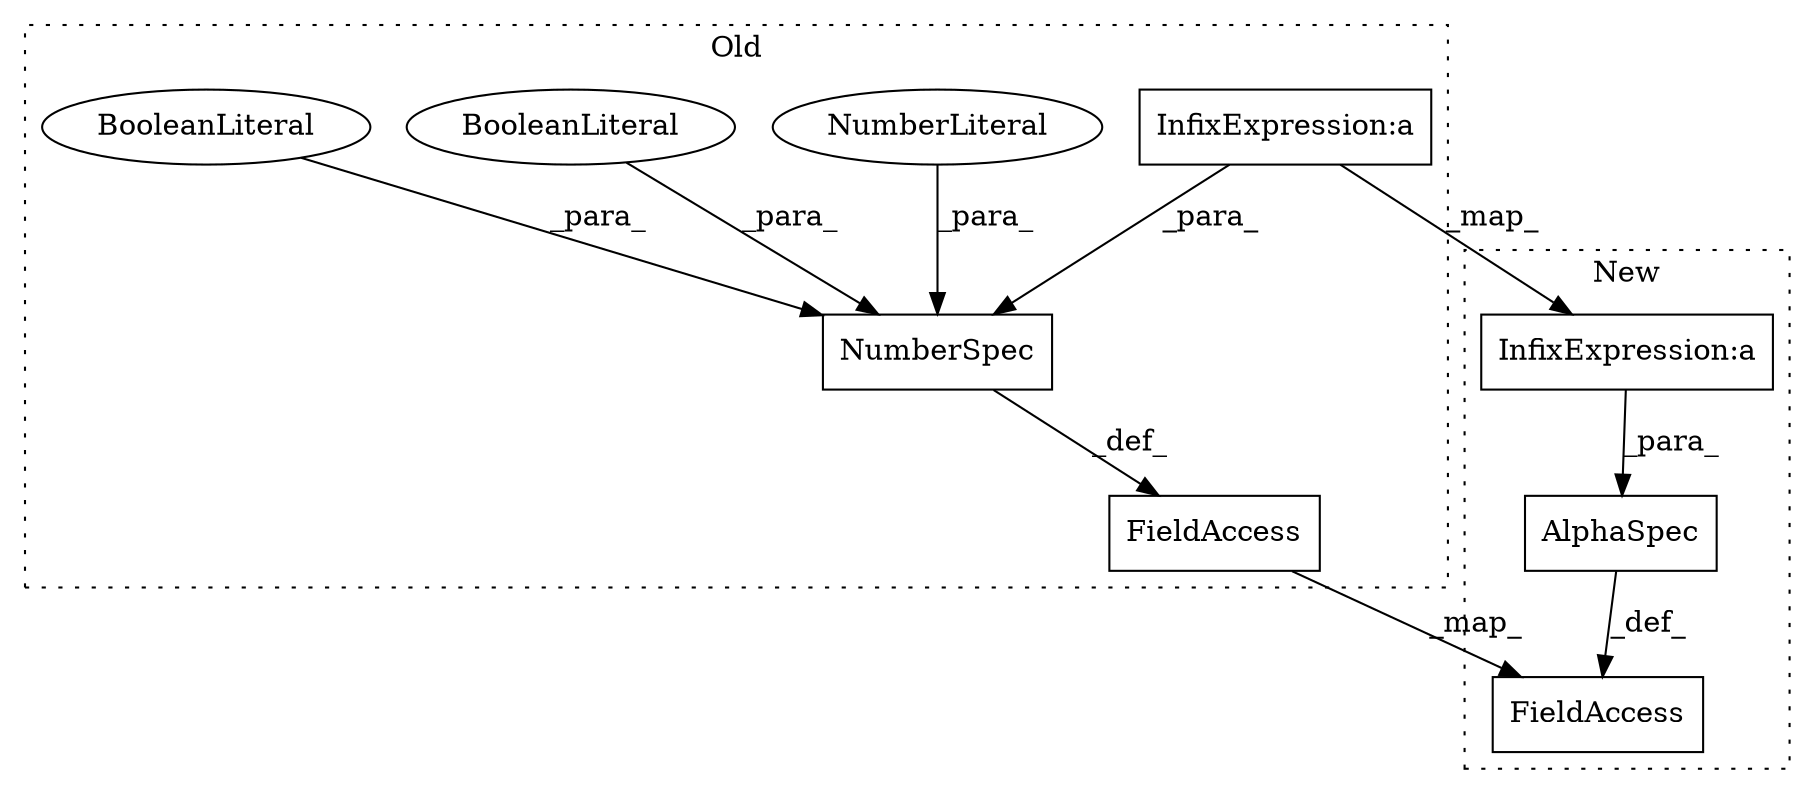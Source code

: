 digraph G {
subgraph cluster0 {
1 [label="NumberSpec" a="32" s="6854,6906" l="11,1" shape="box"];
3 [label="NumberLiteral" a="34" s="6865" l="3" shape="ellipse"];
4 [label="FieldAccess" a="22" s="6843" l="10" shape="box"];
7 [label="InfixExpression:a" a="27" s="6892" l="3" shape="box"];
8 [label="BooleanLiteral" a="9" s="6869" l="5" shape="ellipse"];
9 [label="BooleanLiteral" a="9" s="6875" l="5" shape="ellipse"];
label = "Old";
style="dotted";
}
subgraph cluster1 {
2 [label="AlphaSpec" a="32" s="6353,6388" l="10,1" shape="box"];
5 [label="FieldAccess" a="22" s="6342" l="10" shape="box"];
6 [label="InfixExpression:a" a="27" s="6374" l="3" shape="box"];
label = "New";
style="dotted";
}
1 -> 4 [label="_def_"];
2 -> 5 [label="_def_"];
3 -> 1 [label="_para_"];
4 -> 5 [label="_map_"];
6 -> 2 [label="_para_"];
7 -> 1 [label="_para_"];
7 -> 6 [label="_map_"];
8 -> 1 [label="_para_"];
9 -> 1 [label="_para_"];
}